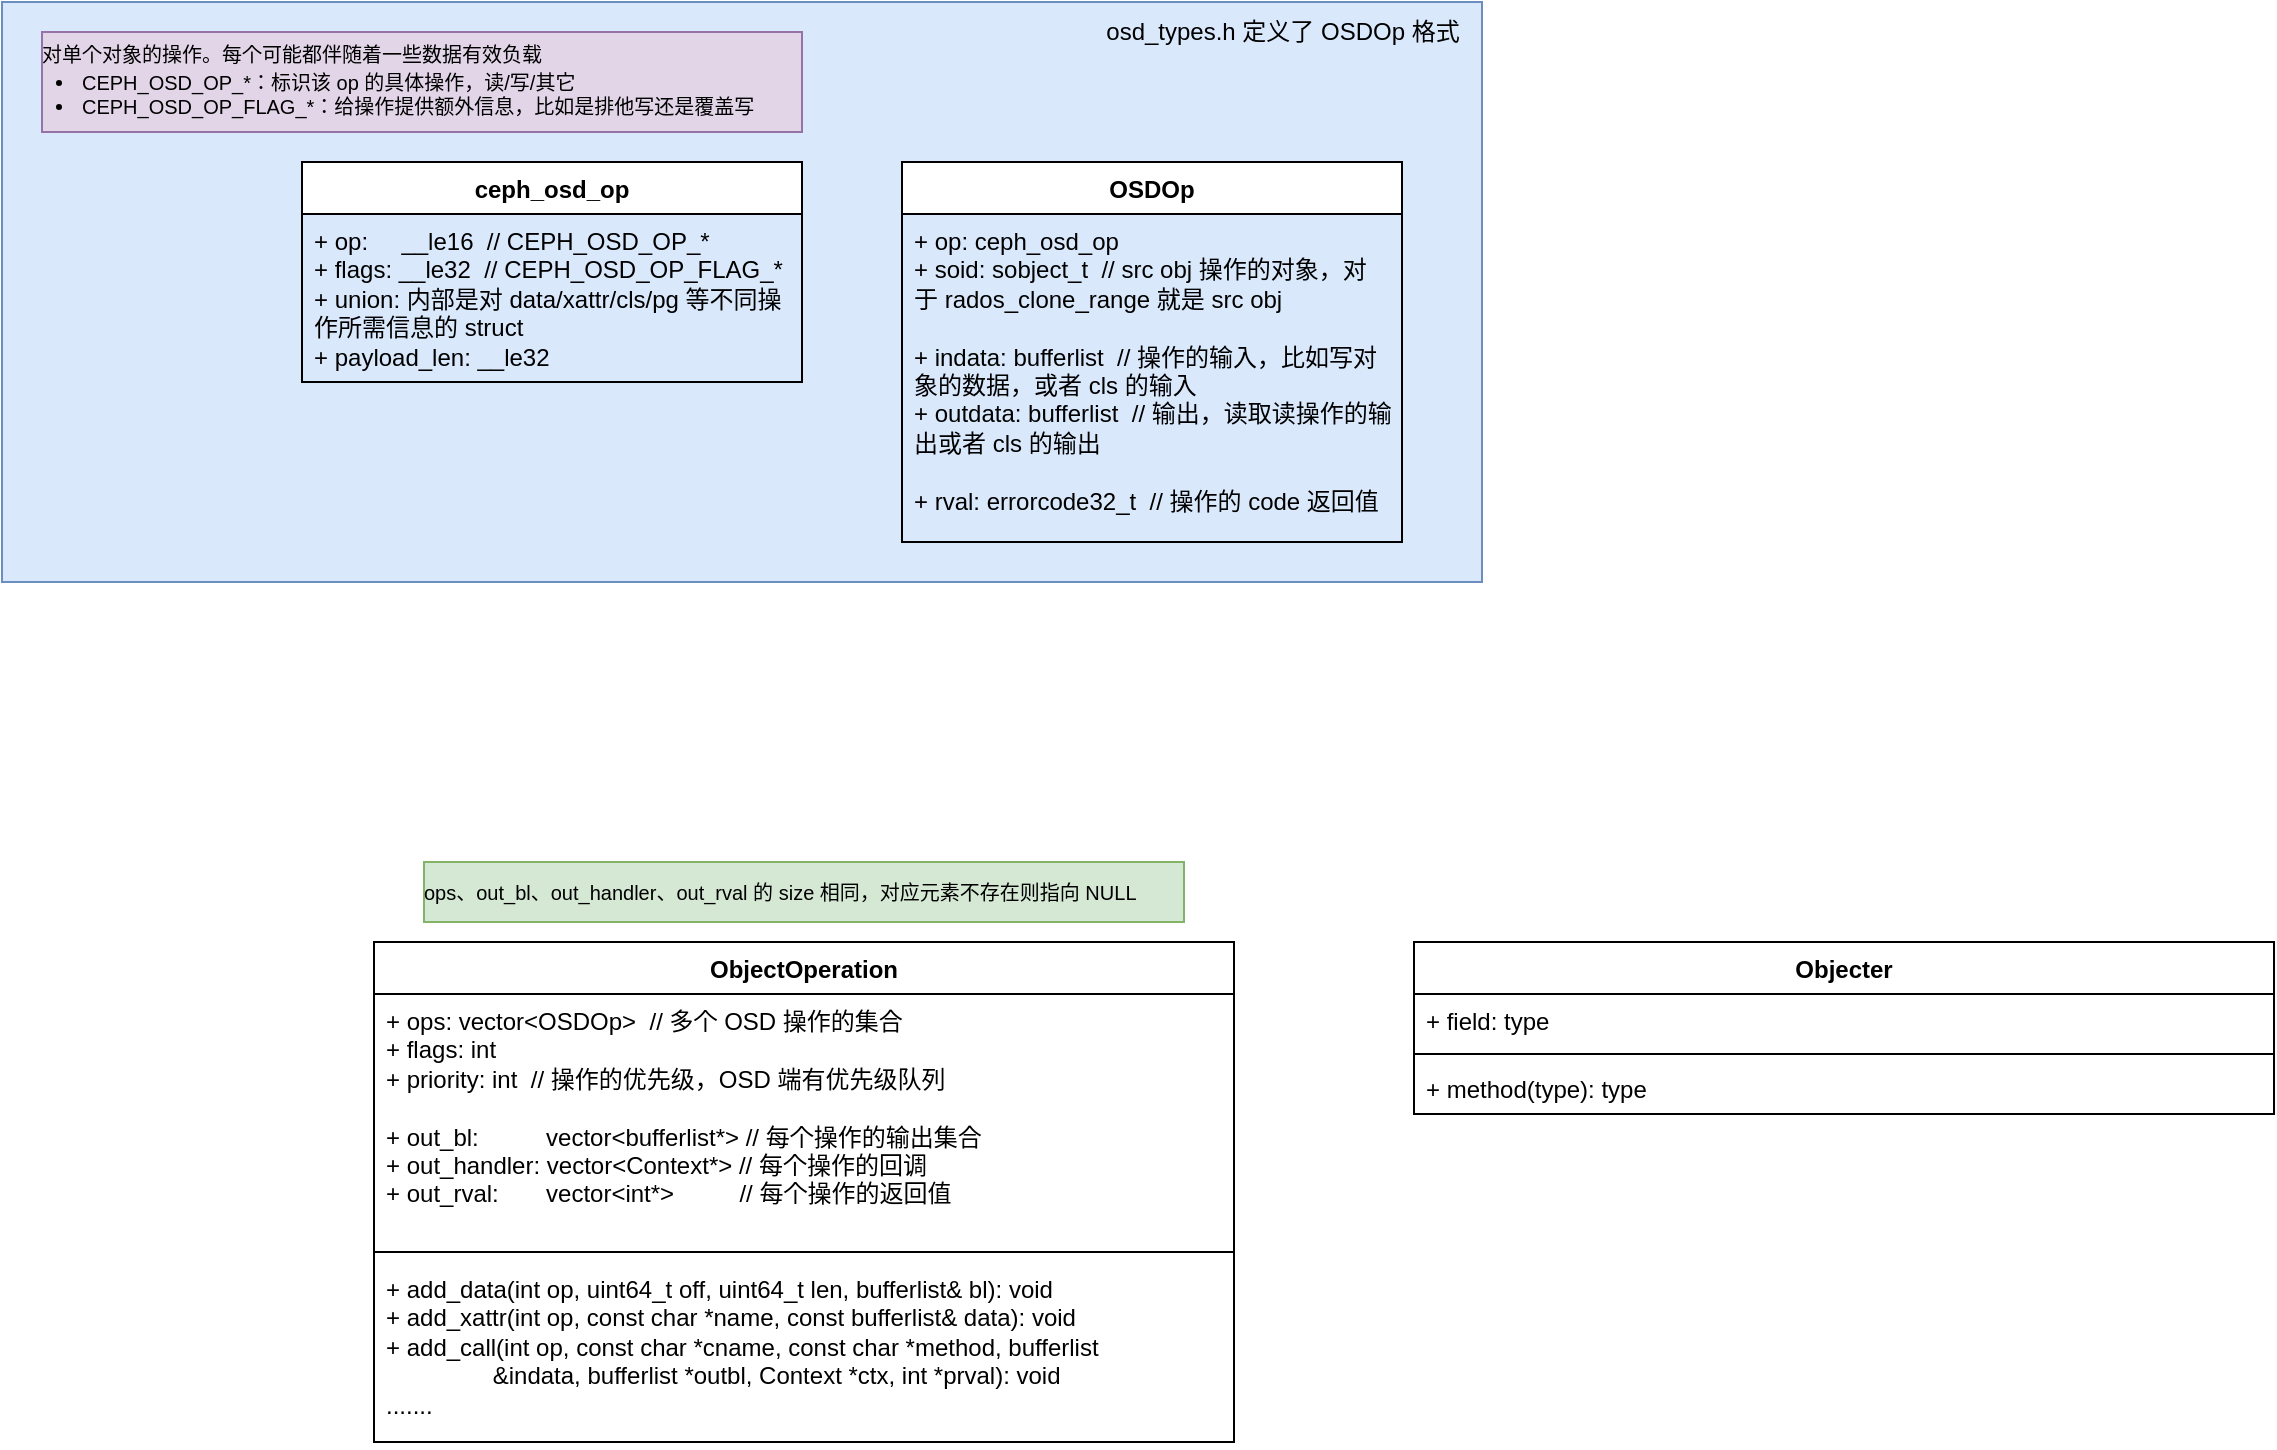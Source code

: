 <mxfile version="24.2.2" type="github">
  <diagram id="C5RBs43oDa-KdzZeNtuy" name="Page-1">
    <mxGraphModel dx="1783" dy="1716" grid="1" gridSize="10" guides="1" tooltips="1" connect="1" arrows="1" fold="1" page="1" pageScale="1" pageWidth="827" pageHeight="1169" math="0" shadow="0">
      <root>
        <mxCell id="WIyWlLk6GJQsqaUBKTNV-0" />
        <mxCell id="WIyWlLk6GJQsqaUBKTNV-1" parent="WIyWlLk6GJQsqaUBKTNV-0" />
        <mxCell id="vteJUobceDA6RaGQ8-ky-16" value="" style="rounded=0;whiteSpace=wrap;html=1;align=center;verticalAlign=middle;arcSize=42;fontFamily=Helvetica;fontSize=12;fillColor=#dae8fc;strokeColor=#6c8ebf;" vertex="1" parent="WIyWlLk6GJQsqaUBKTNV-1">
          <mxGeometry x="-326" y="-1130" width="740" height="290" as="geometry" />
        </mxCell>
        <mxCell id="vteJUobceDA6RaGQ8-ky-0" value="ObjectOperation" style="swimlane;fontStyle=1;align=center;verticalAlign=top;childLayout=stackLayout;horizontal=1;startSize=26;horizontalStack=0;resizeParent=1;resizeParentMax=0;resizeLast=0;collapsible=1;marginBottom=0;whiteSpace=wrap;html=1;" vertex="1" parent="WIyWlLk6GJQsqaUBKTNV-1">
          <mxGeometry x="-140" y="-660" width="430" height="250" as="geometry" />
        </mxCell>
        <mxCell id="vteJUobceDA6RaGQ8-ky-1" value="+ ops:&amp;nbsp;vector&amp;lt;OSDOp&amp;gt;&amp;nbsp; // 多个 OSD 操作的集合&lt;div&gt;+&amp;nbsp;flags: int&lt;/div&gt;&lt;div&gt;+&amp;nbsp;priority: int&amp;nbsp; // 操作的优先级，OSD 端有优先级队列&lt;/div&gt;&lt;div&gt;&lt;br&gt;&lt;/div&gt;&lt;div&gt;+&amp;nbsp;out_bl:&amp;nbsp; &amp;nbsp; &amp;nbsp;&lt;span style=&quot;white-space: pre;&quot;&gt;&#x9;&lt;/span&gt;vector&amp;lt;bufferlist*&amp;gt; // 每个操作的输出集合&lt;/div&gt;&lt;div&gt;+&amp;nbsp;out_handler:&amp;nbsp;vector&amp;lt;Context*&amp;gt; // 每个操作的回调&lt;/div&gt;&lt;div&gt;+&amp;nbsp;out_rval:&amp;nbsp;&lt;span style=&quot;white-space: pre;&quot;&gt;&#x9;&lt;/span&gt;vector&amp;lt;int*&amp;gt;&amp;nbsp; &lt;span style=&quot;white-space: pre;&quot;&gt;&#x9;&amp;nbsp;&lt;/span&gt;&amp;nbsp; &amp;nbsp; // 每个操作的返回值&lt;/div&gt;" style="text;strokeColor=none;fillColor=none;align=left;verticalAlign=top;spacingLeft=4;spacingRight=4;overflow=hidden;rotatable=0;points=[[0,0.5],[1,0.5]];portConstraint=eastwest;whiteSpace=wrap;html=1;" vertex="1" parent="vteJUobceDA6RaGQ8-ky-0">
          <mxGeometry y="26" width="430" height="124" as="geometry" />
        </mxCell>
        <mxCell id="vteJUobceDA6RaGQ8-ky-2" value="" style="line;strokeWidth=1;fillColor=none;align=left;verticalAlign=middle;spacingTop=-1;spacingLeft=3;spacingRight=3;rotatable=0;labelPosition=right;points=[];portConstraint=eastwest;strokeColor=inherit;" vertex="1" parent="vteJUobceDA6RaGQ8-ky-0">
          <mxGeometry y="150" width="430" height="10" as="geometry" />
        </mxCell>
        <mxCell id="vteJUobceDA6RaGQ8-ky-3" value="+ add_data(int op, uint64_t off, uint64_t len, bufferlist&amp;amp; bl): void&lt;div&gt;+&amp;nbsp;add_xattr(int op, const char *name, const bufferlist&amp;amp; data): void&lt;/div&gt;&lt;div&gt;+&amp;nbsp;&lt;span style=&quot;background-color: initial;&quot;&gt;add_call(int op, const char *cname, const char *method,&amp;nbsp;&lt;/span&gt;&lt;span style=&quot;background-color: initial;&quot;&gt;bufferlist &lt;span style=&quot;white-space: pre;&quot;&gt;&#x9;&lt;/span&gt;&lt;span style=&quot;white-space: pre;&quot;&gt;&#x9;&lt;/span&gt;&amp;amp;indata,&amp;nbsp;&lt;/span&gt;&lt;span style=&quot;background-color: initial;&quot;&gt;bufferlist *outbl, Context *ctx, int *prval): void&lt;/span&gt;&lt;/div&gt;&lt;div&gt;&lt;span style=&quot;background-color: initial;&quot;&gt;.......&lt;/span&gt;&lt;/div&gt;" style="text;strokeColor=none;fillColor=none;align=left;verticalAlign=top;spacingLeft=4;spacingRight=4;overflow=hidden;rotatable=0;points=[[0,0.5],[1,0.5]];portConstraint=eastwest;whiteSpace=wrap;html=1;" vertex="1" parent="vteJUobceDA6RaGQ8-ky-0">
          <mxGeometry y="160" width="430" height="90" as="geometry" />
        </mxCell>
        <mxCell id="vteJUobceDA6RaGQ8-ky-4" value="OSDOp" style="swimlane;fontStyle=1;align=center;verticalAlign=top;childLayout=stackLayout;horizontal=1;startSize=26;horizontalStack=0;resizeParent=1;resizeParentMax=0;resizeLast=0;collapsible=1;marginBottom=0;whiteSpace=wrap;html=1;" vertex="1" parent="WIyWlLk6GJQsqaUBKTNV-1">
          <mxGeometry x="124" y="-1050" width="250" height="190" as="geometry" />
        </mxCell>
        <mxCell id="vteJUobceDA6RaGQ8-ky-5" value="+ op:&amp;nbsp;ceph_osd_op&lt;div&gt;+ soid: sobject_t&amp;nbsp; // src obj 操作的对象，对于&amp;nbsp;rados_clone_range 就是 src obj&lt;/div&gt;&lt;div&gt;&lt;br&gt;&lt;/div&gt;&lt;div&gt;+&amp;nbsp;&lt;span style=&quot;background-color: initial;&quot;&gt;indata:&amp;nbsp;&lt;/span&gt;&lt;span style=&quot;background-color: initial;&quot;&gt;bufferlist&amp;nbsp; // 操作的输入，比如写对象的数据，或者 cls 的输入&lt;/span&gt;&lt;/div&gt;&lt;div&gt;&lt;span style=&quot;background-color: initial;&quot;&gt;+ outdata:&amp;nbsp;&lt;/span&gt;&lt;span style=&quot;background-color: initial;&quot;&gt;bufferlist&lt;/span&gt;&lt;span style=&quot;background-color: initial;&quot;&gt;&amp;nbsp; // 输出，读取读操作的输出或者 cls 的输出&lt;/span&gt;&lt;/div&gt;&lt;div&gt;&lt;span style=&quot;background-color: initial;&quot;&gt;&lt;br&gt;&lt;/span&gt;&lt;/div&gt;&lt;div&gt;&lt;span style=&quot;background-color: initial;&quot;&gt;+&amp;nbsp;&lt;/span&gt;&lt;span style=&quot;background-color: initial;&quot;&gt;rval:&amp;nbsp;&lt;/span&gt;&lt;span style=&quot;background-color: initial;&quot;&gt;errorcode32_t&amp;nbsp; // 操作的 code 返回值&lt;/span&gt;&lt;/div&gt;" style="text;strokeColor=none;fillColor=none;align=left;verticalAlign=top;spacingLeft=4;spacingRight=4;overflow=hidden;rotatable=0;points=[[0,0.5],[1,0.5]];portConstraint=eastwest;whiteSpace=wrap;html=1;" vertex="1" parent="vteJUobceDA6RaGQ8-ky-4">
          <mxGeometry y="26" width="250" height="164" as="geometry" />
        </mxCell>
        <mxCell id="vteJUobceDA6RaGQ8-ky-8" value="ceph_osd_op" style="swimlane;fontStyle=1;align=center;verticalAlign=top;childLayout=stackLayout;horizontal=1;startSize=26;horizontalStack=0;resizeParent=1;resizeParentMax=0;resizeLast=0;collapsible=1;marginBottom=0;whiteSpace=wrap;html=1;" vertex="1" parent="WIyWlLk6GJQsqaUBKTNV-1">
          <mxGeometry x="-176" y="-1050" width="250" height="110" as="geometry" />
        </mxCell>
        <mxCell id="vteJUobceDA6RaGQ8-ky-9" value="+&amp;nbsp;&lt;span style=&quot;background-color: initial;&quot;&gt;op:&amp;nbsp; &amp;nbsp; &amp;nbsp;&lt;/span&gt;__le16&amp;nbsp; //&lt;span style=&quot;background-color: initial;&quot;&gt;&amp;nbsp;CEPH_OSD_OP_*&amp;nbsp;&lt;/span&gt;&lt;div&gt;&lt;span style=&quot;background-color: initial;&quot;&gt;+ flags:&amp;nbsp;&lt;/span&gt;&lt;span style=&quot;background-color: initial;&quot;&gt;__le32&amp;nbsp; //&amp;nbsp;&lt;/span&gt;&lt;span style=&quot;background-color: initial;&quot;&gt;CEPH_OSD_OP_FLAG_*&lt;/span&gt;&lt;/div&gt;&lt;div&gt;&lt;span style=&quot;background-color: initial;&quot;&gt;+ union: 内部是对 data/xattr/cls/pg 等不同操作所需信息的 struct&lt;/span&gt;&lt;/div&gt;&lt;div&gt;&lt;span style=&quot;background-color: initial;&quot;&gt;+&amp;nbsp;&lt;/span&gt;&lt;span style=&quot;background-color: initial;&quot;&gt;payload_len:&amp;nbsp;&lt;/span&gt;&lt;span style=&quot;background-color: initial;&quot;&gt;__le32&lt;/span&gt;&lt;/div&gt;" style="text;strokeColor=none;fillColor=none;align=left;verticalAlign=top;spacingLeft=4;spacingRight=4;overflow=hidden;rotatable=0;points=[[0,0.5],[1,0.5]];portConstraint=eastwest;whiteSpace=wrap;html=1;" vertex="1" parent="vteJUobceDA6RaGQ8-ky-8">
          <mxGeometry y="26" width="250" height="84" as="geometry" />
        </mxCell>
        <mxCell id="vteJUobceDA6RaGQ8-ky-14" value="&lt;span style=&quot;font-size: 10px;&quot;&gt;&lt;font style=&quot;font-size: 10px;&quot;&gt;对单个对象的操作。每个可能都伴随着一些数据有效负载&lt;/font&gt;&lt;/span&gt;&lt;div style=&quot;font-size: 10px;&quot;&gt;&lt;ul style=&quot;border-color: var(--border-color); padding-left: 20px; margin-top: 2px; margin-left: 0px; margin-bottom: 2px; font-size: 10px;&quot;&gt;&lt;li style=&quot;border-color: var(--border-color); font-size: 10px;&quot;&gt;&lt;span style=&quot;border-color: var(--border-color); text-wrap: wrap; font-size: 10px;&quot;&gt;&lt;font style=&quot;font-size: 10px;&quot;&gt;CEPH_OSD_OP_*：标识该 op 的具体操作，读/写/其它&lt;/font&gt;&lt;/span&gt;&lt;/li&gt;&lt;li style=&quot;border-color: var(--border-color); font-size: 10px;&quot;&gt;&lt;span style=&quot;border-color: var(--border-color); text-wrap: wrap; font-size: 10px;&quot;&gt;&lt;font style=&quot;font-size: 10px;&quot;&gt;CEPH_OSD_OP_FLAG_*：给操作提供额外信息，比如是排他写还是覆盖写&lt;/font&gt;&lt;/span&gt;&lt;/li&gt;&lt;/ul&gt;&lt;/div&gt;" style="text;html=1;align=left;verticalAlign=middle;resizable=0;points=[];autosize=1;fontFamily=Helvetica;fontSize=10;fillColor=#e1d5e7;strokeColor=#9673a6;imageWidth=24;arcSize=12;absoluteArcSize=0;imageHeight=24;imageAspect=1;imageAlign=left;imageVerticalAlign=middle;fillOpacity=100;overflow=width;" vertex="1" parent="WIyWlLk6GJQsqaUBKTNV-1">
          <mxGeometry x="-306" y="-1115" width="380" height="50" as="geometry" />
        </mxCell>
        <mxCell id="vteJUobceDA6RaGQ8-ky-17" value="osd_types.h 定义了 OSDOp 格式" style="text;html=1;align=center;verticalAlign=middle;resizable=0;points=[];autosize=1;strokeColor=none;fillColor=none;fontFamily=Helvetica;fontSize=12;fontColor=default;" vertex="1" parent="WIyWlLk6GJQsqaUBKTNV-1">
          <mxGeometry x="214" y="-1130" width="200" height="30" as="geometry" />
        </mxCell>
        <mxCell id="vteJUobceDA6RaGQ8-ky-21" value="ops、&lt;span style=&quot;text-wrap: wrap; font-size: 10px;&quot;&gt;out_bl&lt;/span&gt;、&lt;span style=&quot;text-wrap: wrap; font-size: 10px;&quot;&gt;out_handler&lt;/span&gt;、&lt;span style=&quot;text-wrap: wrap; font-size: 10px;&quot;&gt;out_rval 的&amp;nbsp;&lt;/span&gt;&lt;span style=&quot;text-wrap: wrap; font-size: 10px;&quot;&gt;size 相同，对应元素不存在&lt;/span&gt;&lt;span style=&quot;text-wrap: wrap; font-size: 10px;&quot;&gt;则指向 NULL&lt;/span&gt;" style="text;html=1;align=left;verticalAlign=middle;resizable=0;points=[];autosize=1;strokeColor=#82b366;fillColor=#d5e8d4;fontFamily=Helvetica;fontSize=10;portConstraint=east;overflow=width;" vertex="1" parent="WIyWlLk6GJQsqaUBKTNV-1">
          <mxGeometry x="-115" y="-700" width="380" height="30" as="geometry" />
        </mxCell>
        <mxCell id="vteJUobceDA6RaGQ8-ky-22" value="Objecter" style="swimlane;fontStyle=1;align=center;verticalAlign=top;childLayout=stackLayout;horizontal=1;startSize=26;horizontalStack=0;resizeParent=1;resizeParentMax=0;resizeLast=0;collapsible=1;marginBottom=0;whiteSpace=wrap;html=1;arcSize=42;fontFamily=Helvetica;fontSize=12;fontColor=default;fillColor=none;gradientColor=none;" vertex="1" parent="WIyWlLk6GJQsqaUBKTNV-1">
          <mxGeometry x="380" y="-660" width="430" height="86" as="geometry" />
        </mxCell>
        <mxCell id="vteJUobceDA6RaGQ8-ky-23" value="+ field: type" style="text;strokeColor=none;fillColor=none;align=left;verticalAlign=top;spacingLeft=4;spacingRight=4;overflow=hidden;rotatable=0;points=[[0,0.5],[1,0.5]];portConstraint=eastwest;whiteSpace=wrap;html=1;fontFamily=Helvetica;fontSize=12;fontColor=default;" vertex="1" parent="vteJUobceDA6RaGQ8-ky-22">
          <mxGeometry y="26" width="430" height="26" as="geometry" />
        </mxCell>
        <mxCell id="vteJUobceDA6RaGQ8-ky-24" value="" style="line;strokeWidth=1;fillColor=none;align=left;verticalAlign=middle;spacingTop=-1;spacingLeft=3;spacingRight=3;rotatable=0;labelPosition=right;points=[];portConstraint=eastwest;strokeColor=inherit;arcSize=42;fontFamily=Helvetica;fontSize=12;fontColor=default;" vertex="1" parent="vteJUobceDA6RaGQ8-ky-22">
          <mxGeometry y="52" width="430" height="8" as="geometry" />
        </mxCell>
        <mxCell id="vteJUobceDA6RaGQ8-ky-25" value="+ method(type): type" style="text;strokeColor=none;fillColor=none;align=left;verticalAlign=top;spacingLeft=4;spacingRight=4;overflow=hidden;rotatable=0;points=[[0,0.5],[1,0.5]];portConstraint=eastwest;whiteSpace=wrap;html=1;fontFamily=Helvetica;fontSize=12;fontColor=default;" vertex="1" parent="vteJUobceDA6RaGQ8-ky-22">
          <mxGeometry y="60" width="430" height="26" as="geometry" />
        </mxCell>
      </root>
    </mxGraphModel>
  </diagram>
</mxfile>
